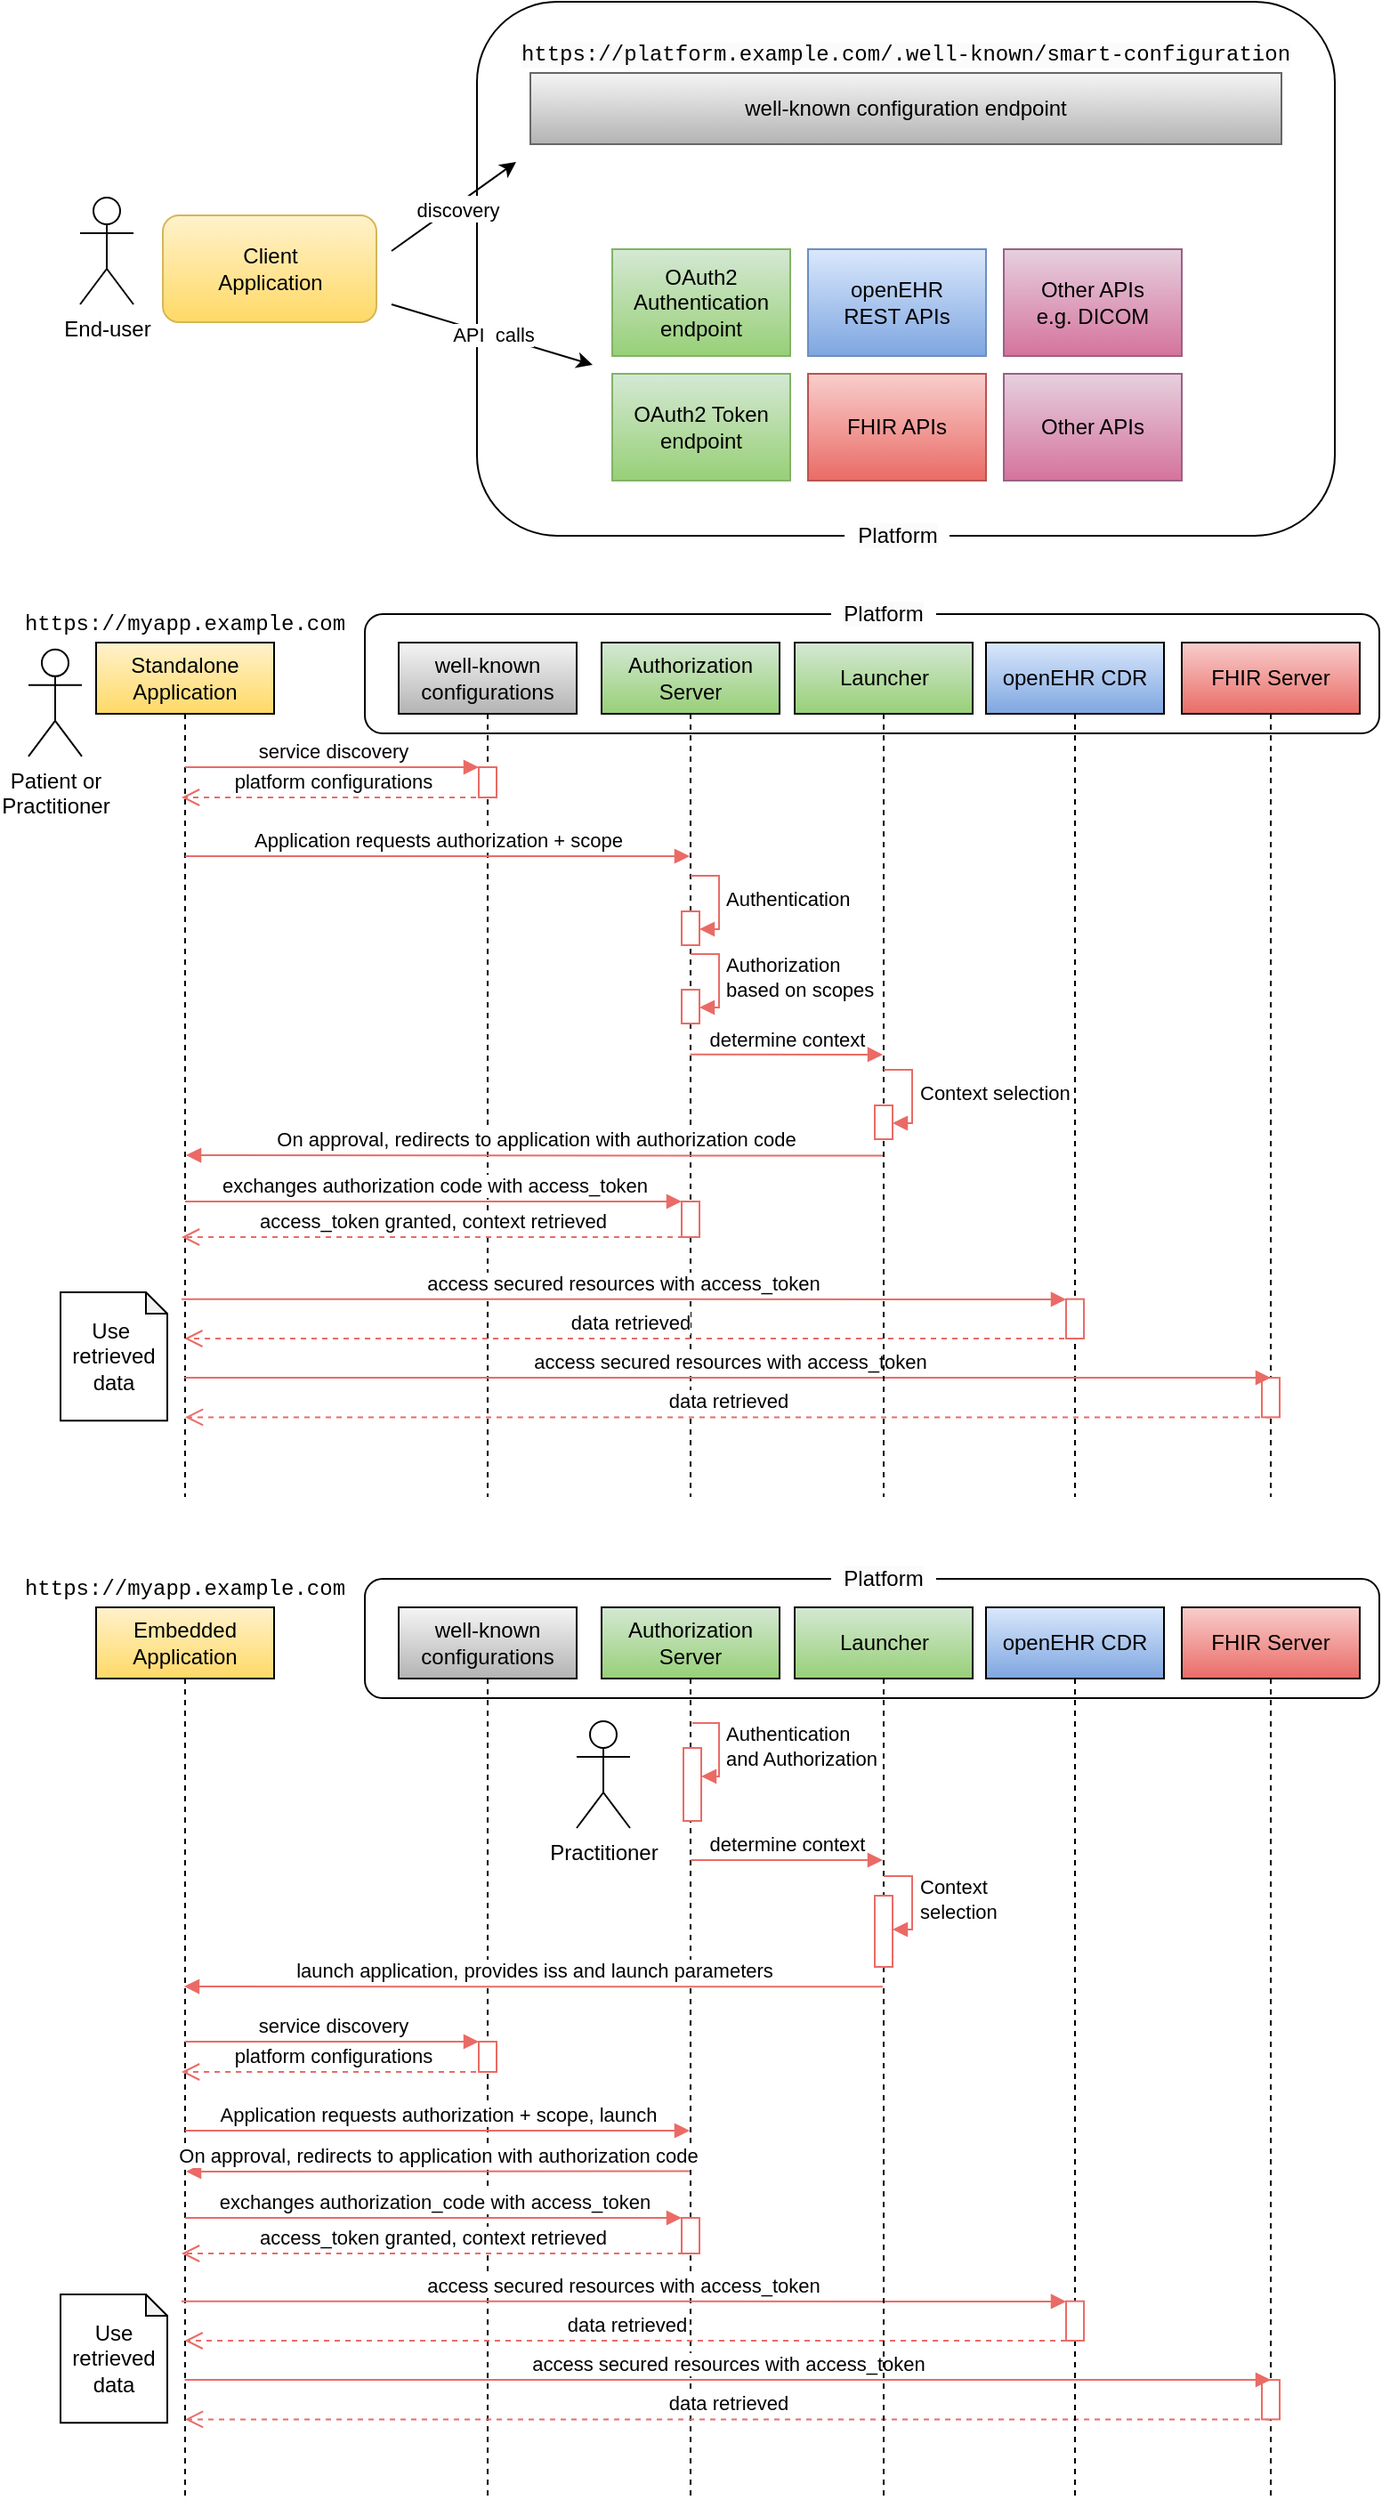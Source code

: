 <mxfile version="21.7.2" type="device">
  <diagram name="Page-1" id="XdvIAn57-_689c5Hdki8">
    <mxGraphModel dx="2514" dy="-287" grid="1" gridSize="10" guides="1" tooltips="1" connect="1" arrows="1" fold="1" page="1" pageScale="1" pageWidth="827" pageHeight="1169" math="0" shadow="0">
      <root>
        <mxCell id="0" />
        <mxCell id="1" parent="0" />
        <mxCell id="MBmwVzhJ8w88I9G6rSCE-152" value="" style="group" parent="1" vertex="1" connectable="0">
          <mxGeometry x="-764" y="1174" width="710" height="310" as="geometry" />
        </mxCell>
        <mxCell id="0k-dg6fjW61bZxb_feIU-2" value="" style="rounded=1;whiteSpace=wrap;html=1;align=right;" parent="MBmwVzhJ8w88I9G6rSCE-152" vertex="1">
          <mxGeometry x="228" width="482" height="300" as="geometry" />
        </mxCell>
        <mxCell id="0k-dg6fjW61bZxb_feIU-3" value="Client &lt;br&gt;Application" style="rounded=1;whiteSpace=wrap;html=1;fillColor=#fff2cc;gradientColor=#ffd966;strokeColor=#d6b656;" parent="MBmwVzhJ8w88I9G6rSCE-152" vertex="1">
          <mxGeometry x="51.5" y="120" width="120" height="60" as="geometry" />
        </mxCell>
        <mxCell id="0k-dg6fjW61bZxb_feIU-4" value="End-user" style="shape=umlActor;verticalLabelPosition=bottom;verticalAlign=top;html=1;outlineConnect=0;" parent="MBmwVzhJ8w88I9G6rSCE-152" vertex="1">
          <mxGeometry x="5" y="110" width="30" height="60" as="geometry" />
        </mxCell>
        <mxCell id="0k-dg6fjW61bZxb_feIU-5" value="well-known configuration endpoint" style="rounded=0;whiteSpace=wrap;html=1;fillColor=#f5f5f5;gradientColor=#b3b3b3;strokeColor=#666666;" parent="MBmwVzhJ8w88I9G6rSCE-152" vertex="1">
          <mxGeometry x="258" y="40" width="422" height="40" as="geometry" />
        </mxCell>
        <mxCell id="0k-dg6fjW61bZxb_feIU-6" value="&lt;div&gt;&lt;span style=&quot;color: rgb(0, 0, 0); font-size: 12px; font-style: normal; font-variant-ligatures: normal; font-variant-caps: normal; font-weight: 400; letter-spacing: normal; orphans: 2; text-align: center; text-indent: 0px; text-transform: none; widows: 2; word-spacing: 0px; -webkit-text-stroke-width: 0px; background-color: rgb(251, 251, 251); text-decoration-thickness: initial; text-decoration-style: initial; text-decoration-color: initial; float: none; display: inline !important;&quot;&gt;https://platform.example.com/.well-known/smart-configuration&lt;/span&gt;&lt;/div&gt;" style="text;html=1;strokeColor=none;fillColor=none;align=center;verticalAlign=middle;whiteSpace=wrap;rounded=0;fontFamily=Courier New;" parent="MBmwVzhJ8w88I9G6rSCE-152" vertex="1">
          <mxGeometry x="238" y="20" width="462" height="20" as="geometry" />
        </mxCell>
        <mxCell id="0k-dg6fjW61bZxb_feIU-14" value="" style="endArrow=classic;html=1;rounded=0;" parent="MBmwVzhJ8w88I9G6rSCE-152" edge="1">
          <mxGeometry relative="1" as="geometry">
            <mxPoint x="180" y="140" as="sourcePoint" />
            <mxPoint x="250" y="90" as="targetPoint" />
          </mxGeometry>
        </mxCell>
        <mxCell id="0k-dg6fjW61bZxb_feIU-15" value="Label" style="edgeLabel;resizable=0;html=1;align=center;verticalAlign=middle;" parent="0k-dg6fjW61bZxb_feIU-14" connectable="0" vertex="1">
          <mxGeometry relative="1" as="geometry" />
        </mxCell>
        <mxCell id="0k-dg6fjW61bZxb_feIU-16" value="discovery" style="edgeLabel;html=1;align=center;verticalAlign=middle;resizable=0;points=[];" parent="0k-dg6fjW61bZxb_feIU-14" vertex="1" connectable="0">
          <mxGeometry x="0.013" y="-3" relative="1" as="geometry">
            <mxPoint as="offset" />
          </mxGeometry>
        </mxCell>
        <mxCell id="0k-dg6fjW61bZxb_feIU-17" value="" style="endArrow=classic;html=1;rounded=0;" parent="MBmwVzhJ8w88I9G6rSCE-152" edge="1">
          <mxGeometry relative="1" as="geometry">
            <mxPoint x="180" y="170" as="sourcePoint" />
            <mxPoint x="293" y="204" as="targetPoint" />
          </mxGeometry>
        </mxCell>
        <mxCell id="0k-dg6fjW61bZxb_feIU-18" value="API&amp;nbsp; calls" style="edgeLabel;resizable=0;html=1;align=center;verticalAlign=middle;" parent="0k-dg6fjW61bZxb_feIU-17" connectable="0" vertex="1">
          <mxGeometry relative="1" as="geometry" />
        </mxCell>
        <mxCell id="0k-dg6fjW61bZxb_feIU-19" value="&lt;span style=&quot;color: rgb(0, 0, 0); font-family: Helvetica; font-size: 12px; font-style: normal; font-variant-ligatures: normal; font-variant-caps: normal; font-weight: 400; letter-spacing: normal; orphans: 2; text-align: right; text-indent: 0px; text-transform: none; widows: 2; word-spacing: 0px; -webkit-text-stroke-width: 0px; background-color: rgb(251, 251, 251); text-decoration-thickness: initial; text-decoration-style: initial; text-decoration-color: initial; float: none; display: inline !important;&quot;&gt;Platform&lt;/span&gt;" style="text;html=1;strokeColor=none;fillColor=default;align=center;verticalAlign=middle;whiteSpace=wrap;rounded=0;" parent="MBmwVzhJ8w88I9G6rSCE-152" vertex="1">
          <mxGeometry x="434.5" y="290" width="59" height="20" as="geometry" />
        </mxCell>
        <mxCell id="0k-dg6fjW61bZxb_feIU-7" value="" style="group" parent="MBmwVzhJ8w88I9G6rSCE-152" vertex="1" connectable="0">
          <mxGeometry x="304" y="139" width="320" height="130" as="geometry" />
        </mxCell>
        <mxCell id="0k-dg6fjW61bZxb_feIU-8" value="OAuth2 Token endpoint" style="rounded=0;whiteSpace=wrap;html=1;fillColor=#d5e8d4;gradientColor=#97d077;strokeColor=#82b366;" parent="0k-dg6fjW61bZxb_feIU-7" vertex="1">
          <mxGeometry y="70" width="100" height="60" as="geometry" />
        </mxCell>
        <mxCell id="0k-dg6fjW61bZxb_feIU-9" value="OAuth2 Authentication endpoint" style="rounded=0;whiteSpace=wrap;html=1;fillColor=#d5e8d4;gradientColor=#97d077;strokeColor=#82b366;" parent="0k-dg6fjW61bZxb_feIU-7" vertex="1">
          <mxGeometry width="100" height="60" as="geometry" />
        </mxCell>
        <mxCell id="0k-dg6fjW61bZxb_feIU-10" value="openEHR &lt;br&gt;REST APIs" style="rounded=0;whiteSpace=wrap;html=1;fillColor=#dae8fc;gradientColor=#7ea6e0;strokeColor=#6c8ebf;" parent="0k-dg6fjW61bZxb_feIU-7" vertex="1">
          <mxGeometry x="110" width="100" height="60" as="geometry" />
        </mxCell>
        <mxCell id="0k-dg6fjW61bZxb_feIU-11" value="FHIR APIs" style="rounded=0;whiteSpace=wrap;html=1;fillColor=#f8cecc;gradientColor=#ea6b66;strokeColor=#b85450;" parent="0k-dg6fjW61bZxb_feIU-7" vertex="1">
          <mxGeometry x="110" y="70" width="100" height="60" as="geometry" />
        </mxCell>
        <mxCell id="0k-dg6fjW61bZxb_feIU-12" value="Other APIs" style="rounded=0;whiteSpace=wrap;html=1;fillColor=#e6d0de;gradientColor=#d5739d;strokeColor=#996185;" parent="0k-dg6fjW61bZxb_feIU-7" vertex="1">
          <mxGeometry x="220" y="70" width="100" height="60" as="geometry" />
        </mxCell>
        <mxCell id="0k-dg6fjW61bZxb_feIU-13" value="Other APIs &lt;br&gt;e.g. DICOM" style="rounded=0;whiteSpace=wrap;html=1;fillColor=#e6d0de;gradientColor=#d5739d;strokeColor=#996185;" parent="0k-dg6fjW61bZxb_feIU-7" vertex="1">
          <mxGeometry x="220" width="100" height="60" as="geometry" />
        </mxCell>
        <mxCell id="MBmwVzhJ8w88I9G6rSCE-36" value="" style="rounded=1;whiteSpace=wrap;html=1;align=right;" parent="1" vertex="1">
          <mxGeometry x="-599" y="1518" width="570" height="67" as="geometry" />
        </mxCell>
        <mxCell id="MBmwVzhJ8w88I9G6rSCE-1" value="Standalone Application" style="shape=umlLifeline;perimeter=lifelinePerimeter;whiteSpace=wrap;html=1;container=1;dropTarget=0;collapsible=0;recursiveResize=0;outlineConnect=0;portConstraint=eastwest;newEdgeStyle={&quot;edgeStyle&quot;:&quot;elbowEdgeStyle&quot;,&quot;elbow&quot;:&quot;vertical&quot;,&quot;curved&quot;:0,&quot;rounded&quot;:0};fillColor=#fff2cc;gradientColor=#ffd966;strokeColor=#000000;" parent="1" vertex="1">
          <mxGeometry x="-750" y="1534" width="100" height="480" as="geometry" />
        </mxCell>
        <mxCell id="MBmwVzhJ8w88I9G6rSCE-2" value="well-known configurations" style="shape=umlLifeline;perimeter=lifelinePerimeter;whiteSpace=wrap;html=1;container=1;dropTarget=0;collapsible=0;recursiveResize=0;outlineConnect=0;portConstraint=eastwest;newEdgeStyle={&quot;edgeStyle&quot;:&quot;elbowEdgeStyle&quot;,&quot;elbow&quot;:&quot;vertical&quot;,&quot;curved&quot;:0,&quot;rounded&quot;:0};fillColor=#f5f5f5;gradientColor=#b3b3b3;strokeColor=#000000;" parent="1" vertex="1">
          <mxGeometry x="-580" y="1534" width="100" height="480" as="geometry" />
        </mxCell>
        <mxCell id="MBmwVzhJ8w88I9G6rSCE-3" value="" style="html=1;points=[];perimeter=orthogonalPerimeter;outlineConnect=0;targetShapes=umlLifeline;portConstraint=eastwest;newEdgeStyle={&quot;edgeStyle&quot;:&quot;elbowEdgeStyle&quot;,&quot;elbow&quot;:&quot;vertical&quot;,&quot;curved&quot;:0,&quot;rounded&quot;:0};strokeColor=#EA6B66;" parent="MBmwVzhJ8w88I9G6rSCE-2" vertex="1">
          <mxGeometry x="45" y="70" width="10" height="17" as="geometry" />
        </mxCell>
        <mxCell id="MBmwVzhJ8w88I9G6rSCE-4" value="service discovery" style="html=1;verticalAlign=bottom;endArrow=block;edgeStyle=elbowEdgeStyle;elbow=vertical;curved=0;rounded=0;strokeColor=#EA6B66;" parent="1" target="MBmwVzhJ8w88I9G6rSCE-3" edge="1">
          <mxGeometry relative="1" as="geometry">
            <mxPoint x="-700" y="1604" as="sourcePoint" />
          </mxGeometry>
        </mxCell>
        <mxCell id="MBmwVzhJ8w88I9G6rSCE-5" value="platform configurations" style="html=1;verticalAlign=bottom;endArrow=open;dashed=1;endSize=8;edgeStyle=elbowEdgeStyle;elbow=vertical;curved=0;rounded=0;entryX=0.54;entryY=0.293;entryDx=0;entryDy=0;entryPerimeter=0;strokeColor=#EA6B66;" parent="1" source="MBmwVzhJ8w88I9G6rSCE-2" edge="1">
          <mxGeometry x="0.006" relative="1" as="geometry">
            <mxPoint x="-702" y="1620.92" as="targetPoint" />
            <mxPoint x="-541" y="1620.82" as="sourcePoint" />
            <mxPoint as="offset" />
          </mxGeometry>
        </mxCell>
        <mxCell id="MBmwVzhJ8w88I9G6rSCE-7" value="https://myapp.example.com" style="text;html=1;strokeColor=none;fillColor=none;align=center;verticalAlign=middle;whiteSpace=wrap;rounded=0;fontFamily=Courier New;" parent="1" vertex="1">
          <mxGeometry x="-800" y="1514" width="200" height="20" as="geometry" />
        </mxCell>
        <mxCell id="MBmwVzhJ8w88I9G6rSCE-8" value="Patient or &lt;br&gt;Practitioner" style="shape=umlActor;verticalLabelPosition=bottom;verticalAlign=top;html=1;" parent="1" vertex="1">
          <mxGeometry x="-788" y="1537.91" width="30" height="60" as="geometry" />
        </mxCell>
        <mxCell id="MBmwVzhJ8w88I9G6rSCE-9" value="Authorization Server" style="shape=umlLifeline;perimeter=lifelinePerimeter;whiteSpace=wrap;html=1;container=1;dropTarget=0;collapsible=0;recursiveResize=0;outlineConnect=0;portConstraint=eastwest;newEdgeStyle={&quot;edgeStyle&quot;:&quot;elbowEdgeStyle&quot;,&quot;elbow&quot;:&quot;vertical&quot;,&quot;curved&quot;:0,&quot;rounded&quot;:0};fillColor=#d5e8d4;gradientColor=#97d077;strokeColor=#000000;" parent="1" vertex="1">
          <mxGeometry x="-466" y="1534" width="100" height="480" as="geometry" />
        </mxCell>
        <mxCell id="MBmwVzhJ8w88I9G6rSCE-22" value="" style="html=1;points=[];perimeter=orthogonalPerimeter;outlineConnect=0;targetShapes=umlLifeline;portConstraint=eastwest;newEdgeStyle={&quot;edgeStyle&quot;:&quot;elbowEdgeStyle&quot;,&quot;elbow&quot;:&quot;vertical&quot;,&quot;curved&quot;:0,&quot;rounded&quot;:0};strokeColor=#EA6B66;" parent="MBmwVzhJ8w88I9G6rSCE-9" vertex="1">
          <mxGeometry x="45" y="314" width="10" height="20" as="geometry" />
        </mxCell>
        <mxCell id="MBmwVzhJ8w88I9G6rSCE-33" value="data retrieved" style="html=1;verticalAlign=bottom;endArrow=open;dashed=1;endSize=8;edgeStyle=elbowEdgeStyle;elbow=vertical;curved=0;rounded=0;strokeColor=#EA6B66;" parent="MBmwVzhJ8w88I9G6rSCE-9" source="MBmwVzhJ8w88I9G6rSCE-31" edge="1">
          <mxGeometry relative="1" as="geometry">
            <mxPoint x="-234" y="435" as="targetPoint" />
            <Array as="points">
              <mxPoint x="-210" y="435.2" />
            </Array>
          </mxGeometry>
        </mxCell>
        <mxCell id="sW2g0mB8Kt0BhFO1IA06-6" value="" style="html=1;points=[[0,0,0,0,5],[0,1,0,0,-5],[1,0,0,0,5],[1,1,0,0,-5]];perimeter=orthogonalPerimeter;outlineConnect=0;targetShapes=umlLifeline;portConstraint=eastwest;newEdgeStyle={&quot;curved&quot;:0,&quot;rounded&quot;:0};strokeColor=#EA6B66;" vertex="1" parent="MBmwVzhJ8w88I9G6rSCE-9">
          <mxGeometry x="45" y="151" width="10" height="19" as="geometry" />
        </mxCell>
        <mxCell id="sW2g0mB8Kt0BhFO1IA06-7" value="Authentication" style="html=1;align=left;spacingLeft=2;endArrow=block;rounded=0;edgeStyle=orthogonalEdgeStyle;curved=0;rounded=0;strokeColor=#EA6B66;" edge="1" target="sW2g0mB8Kt0BhFO1IA06-6" parent="MBmwVzhJ8w88I9G6rSCE-9">
          <mxGeometry relative="1" as="geometry">
            <mxPoint x="50" y="131" as="sourcePoint" />
            <Array as="points">
              <mxPoint x="66" y="131" />
              <mxPoint x="66" y="161" />
            </Array>
          </mxGeometry>
        </mxCell>
        <mxCell id="sW2g0mB8Kt0BhFO1IA06-8" value="" style="html=1;points=[[0,0,0,0,5],[0,1,0,0,-5],[1,0,0,0,5],[1,1,0,0,-5]];perimeter=orthogonalPerimeter;outlineConnect=0;targetShapes=umlLifeline;portConstraint=eastwest;newEdgeStyle={&quot;curved&quot;:0,&quot;rounded&quot;:0};strokeColor=#EA6B66;" vertex="1" parent="MBmwVzhJ8w88I9G6rSCE-9">
          <mxGeometry x="45" y="195" width="10" height="19" as="geometry" />
        </mxCell>
        <mxCell id="sW2g0mB8Kt0BhFO1IA06-9" value="Authorization&amp;nbsp;&lt;br&gt;based on scopes" style="html=1;align=left;spacingLeft=2;endArrow=block;rounded=0;edgeStyle=orthogonalEdgeStyle;curved=0;rounded=0;strokeColor=#EA6B66;" edge="1" target="sW2g0mB8Kt0BhFO1IA06-8" parent="MBmwVzhJ8w88I9G6rSCE-9">
          <mxGeometry relative="1" as="geometry">
            <mxPoint x="50" y="175" as="sourcePoint" />
            <Array as="points">
              <mxPoint x="66" y="175" />
              <mxPoint x="66" y="205" />
            </Array>
          </mxGeometry>
        </mxCell>
        <mxCell id="MBmwVzhJ8w88I9G6rSCE-15" value="Application requests authorization + scope" style="html=1;verticalAlign=bottom;endArrow=block;edgeStyle=elbowEdgeStyle;elbow=vertical;curved=0;rounded=0;strokeColor=#EA6B66;" parent="1" target="MBmwVzhJ8w88I9G6rSCE-9" edge="1">
          <mxGeometry x="-0.0" width="80" relative="1" as="geometry">
            <mxPoint x="-700" y="1654" as="sourcePoint" />
            <mxPoint x="-420" y="1654" as="targetPoint" />
            <mxPoint as="offset" />
          </mxGeometry>
        </mxCell>
        <mxCell id="MBmwVzhJ8w88I9G6rSCE-16" value="On approval, redirects to application with authorization code" style="html=1;verticalAlign=bottom;endArrow=block;edgeStyle=elbowEdgeStyle;elbow=vertical;curved=0;rounded=0;strokeColor=#EA6B66;" parent="1" edge="1">
          <mxGeometry x="-0.001" width="80" relative="1" as="geometry">
            <mxPoint x="-308" y="1822.31" as="sourcePoint" />
            <mxPoint x="-699.476" y="1821.995" as="targetPoint" />
            <mxPoint as="offset" />
          </mxGeometry>
        </mxCell>
        <mxCell id="MBmwVzhJ8w88I9G6rSCE-23" value="exchanges authorization code with access_token" style="html=1;verticalAlign=bottom;endArrow=block;edgeStyle=elbowEdgeStyle;elbow=vertical;curved=0;rounded=0;strokeColor=#EA6B66;" parent="1" target="MBmwVzhJ8w88I9G6rSCE-22" edge="1">
          <mxGeometry relative="1" as="geometry">
            <mxPoint x="-700" y="1848" as="sourcePoint" />
          </mxGeometry>
        </mxCell>
        <mxCell id="MBmwVzhJ8w88I9G6rSCE-24" value="access_token granted, context retrieved" style="html=1;verticalAlign=bottom;endArrow=open;dashed=1;endSize=8;edgeStyle=elbowEdgeStyle;elbow=vertical;curved=0;rounded=0;strokeColor=#EA6B66;" parent="1" edge="1">
          <mxGeometry x="0.001" relative="1" as="geometry">
            <mxPoint x="-702" y="1868" as="targetPoint" />
            <mxPoint x="-420" y="1868" as="sourcePoint" />
            <Array as="points" />
            <mxPoint as="offset" />
          </mxGeometry>
        </mxCell>
        <mxCell id="MBmwVzhJ8w88I9G6rSCE-25" value="openEHR CDR" style="shape=umlLifeline;perimeter=lifelinePerimeter;whiteSpace=wrap;html=1;container=1;dropTarget=0;collapsible=0;recursiveResize=0;outlineConnect=0;portConstraint=eastwest;newEdgeStyle={&quot;edgeStyle&quot;:&quot;elbowEdgeStyle&quot;,&quot;elbow&quot;:&quot;vertical&quot;,&quot;curved&quot;:0,&quot;rounded&quot;:0};fillColor=#dae8fc;gradientColor=#7ea6e0;strokeColor=#000000;" parent="1" vertex="1">
          <mxGeometry x="-250" y="1534" width="100" height="480" as="geometry" />
        </mxCell>
        <mxCell id="MBmwVzhJ8w88I9G6rSCE-28" value="" style="html=1;points=[];perimeter=orthogonalPerimeter;outlineConnect=0;targetShapes=umlLifeline;portConstraint=eastwest;newEdgeStyle={&quot;edgeStyle&quot;:&quot;elbowEdgeStyle&quot;,&quot;elbow&quot;:&quot;vertical&quot;,&quot;curved&quot;:0,&quot;rounded&quot;:0};strokeColor=#EA6B66;" parent="MBmwVzhJ8w88I9G6rSCE-25" vertex="1">
          <mxGeometry x="45" y="368.83" width="10" height="22.17" as="geometry" />
        </mxCell>
        <mxCell id="MBmwVzhJ8w88I9G6rSCE-27" value="FHIR Server" style="shape=umlLifeline;perimeter=lifelinePerimeter;whiteSpace=wrap;html=1;container=1;dropTarget=0;collapsible=0;recursiveResize=0;outlineConnect=0;portConstraint=eastwest;newEdgeStyle={&quot;edgeStyle&quot;:&quot;elbowEdgeStyle&quot;,&quot;elbow&quot;:&quot;vertical&quot;,&quot;curved&quot;:0,&quot;rounded&quot;:0};fillColor=#f8cecc;gradientColor=#ea6b66;strokeColor=#000000;" parent="1" vertex="1">
          <mxGeometry x="-140" y="1534" width="100" height="480" as="geometry" />
        </mxCell>
        <mxCell id="MBmwVzhJ8w88I9G6rSCE-31" value="" style="html=1;points=[];perimeter=orthogonalPerimeter;outlineConnect=0;targetShapes=umlLifeline;portConstraint=eastwest;newEdgeStyle={&quot;edgeStyle&quot;:&quot;elbowEdgeStyle&quot;,&quot;elbow&quot;:&quot;vertical&quot;,&quot;curved&quot;:0,&quot;rounded&quot;:0};strokeColor=#EA6B66;" parent="MBmwVzhJ8w88I9G6rSCE-27" vertex="1">
          <mxGeometry x="45" y="413.03" width="10" height="22.17" as="geometry" />
        </mxCell>
        <mxCell id="MBmwVzhJ8w88I9G6rSCE-29" value="access secured resources with access_token" style="html=1;verticalAlign=bottom;endArrow=block;edgeStyle=elbowEdgeStyle;elbow=vertical;curved=0;rounded=0;strokeColor=#EA6B66;" parent="1" target="MBmwVzhJ8w88I9G6rSCE-28" edge="1">
          <mxGeometry relative="1" as="geometry">
            <mxPoint x="-702" y="1902.83" as="sourcePoint" />
          </mxGeometry>
        </mxCell>
        <mxCell id="MBmwVzhJ8w88I9G6rSCE-30" value="data retrieved" style="html=1;verticalAlign=bottom;endArrow=open;dashed=1;endSize=8;edgeStyle=elbowEdgeStyle;elbow=vertical;curved=0;rounded=0;strokeColor=#EA6B66;" parent="1" source="MBmwVzhJ8w88I9G6rSCE-28" edge="1">
          <mxGeometry relative="1" as="geometry">
            <mxPoint x="-700.333" y="1925" as="targetPoint" />
            <Array as="points">
              <mxPoint x="-640" y="1925" />
            </Array>
          </mxGeometry>
        </mxCell>
        <mxCell id="MBmwVzhJ8w88I9G6rSCE-34" value="Use&amp;nbsp; retrieved data" style="shape=note;whiteSpace=wrap;html=1;backgroundOutline=1;darkOpacity=0.05;size=12;" parent="1" vertex="1">
          <mxGeometry x="-770" y="1899" width="60" height="72.17" as="geometry" />
        </mxCell>
        <mxCell id="MBmwVzhJ8w88I9G6rSCE-37" value="&lt;span style=&quot;color: rgb(0, 0, 0); font-family: Helvetica; font-size: 12px; font-style: normal; font-variant-ligatures: normal; font-variant-caps: normal; font-weight: 400; letter-spacing: normal; orphans: 2; text-align: right; text-indent: 0px; text-transform: none; widows: 2; word-spacing: 0px; -webkit-text-stroke-width: 0px; background-color: rgb(251, 251, 251); text-decoration-thickness: initial; text-decoration-style: initial; text-decoration-color: initial; float: none; display: inline !important;&quot;&gt;Platform&lt;/span&gt;" style="text;html=1;strokeColor=none;fillColor=default;align=center;verticalAlign=middle;whiteSpace=wrap;rounded=0;" parent="1" vertex="1">
          <mxGeometry x="-337" y="1508" width="59" height="20" as="geometry" />
        </mxCell>
        <mxCell id="MBmwVzhJ8w88I9G6rSCE-32" value="access secured resources with access_token" style="html=1;verticalAlign=bottom;endArrow=block;edgeStyle=elbowEdgeStyle;elbow=vertical;curved=0;rounded=0;strokeColor=#EA6B66;" parent="1" target="MBmwVzhJ8w88I9G6rSCE-31" edge="1">
          <mxGeometry x="0.002" relative="1" as="geometry">
            <mxPoint x="-700.333" y="1947" as="sourcePoint" />
            <Array as="points">
              <mxPoint x="-690" y="1947" />
            </Array>
            <mxPoint as="offset" />
          </mxGeometry>
        </mxCell>
        <mxCell id="MBmwVzhJ8w88I9G6rSCE-119" value="Launcher" style="shape=umlLifeline;perimeter=lifelinePerimeter;whiteSpace=wrap;html=1;container=1;dropTarget=0;collapsible=0;recursiveResize=0;outlineConnect=0;portConstraint=eastwest;newEdgeStyle={&quot;edgeStyle&quot;:&quot;elbowEdgeStyle&quot;,&quot;elbow&quot;:&quot;vertical&quot;,&quot;curved&quot;:0,&quot;rounded&quot;:0};fillColor=#d5e8d4;gradientColor=#97d077;strokeColor=#000000;" parent="1" vertex="1">
          <mxGeometry x="-357.5" y="1534" width="100" height="480" as="geometry" />
        </mxCell>
        <mxCell id="MBmwVzhJ8w88I9G6rSCE-121" value="data retrieved" style="html=1;verticalAlign=bottom;endArrow=open;dashed=1;endSize=8;edgeStyle=elbowEdgeStyle;elbow=vertical;curved=0;rounded=0;strokeColor=#EA6B66;" parent="MBmwVzhJ8w88I9G6rSCE-119" edge="1">
          <mxGeometry relative="1" as="geometry">
            <mxPoint x="-234" y="364" as="targetPoint" />
            <Array as="points">
              <mxPoint x="-210" y="364.2" />
            </Array>
          </mxGeometry>
        </mxCell>
        <mxCell id="sW2g0mB8Kt0BhFO1IA06-10" value="" style="html=1;points=[[0,0,0,0,5],[0,1,0,0,-5],[1,0,0,0,5],[1,1,0,0,-5]];perimeter=orthogonalPerimeter;outlineConnect=0;targetShapes=umlLifeline;portConstraint=eastwest;newEdgeStyle={&quot;curved&quot;:0,&quot;rounded&quot;:0};strokeColor=#EA6B66;" vertex="1" parent="MBmwVzhJ8w88I9G6rSCE-119">
          <mxGeometry x="45" y="260" width="10" height="19" as="geometry" />
        </mxCell>
        <mxCell id="sW2g0mB8Kt0BhFO1IA06-11" value="Context selection" style="html=1;align=left;spacingLeft=2;endArrow=block;rounded=0;edgeStyle=orthogonalEdgeStyle;curved=0;rounded=0;strokeColor=#EA6B66;" edge="1" target="sW2g0mB8Kt0BhFO1IA06-10" parent="MBmwVzhJ8w88I9G6rSCE-119">
          <mxGeometry relative="1" as="geometry">
            <mxPoint x="50" y="240" as="sourcePoint" />
            <Array as="points">
              <mxPoint x="66" y="240" />
              <mxPoint x="66" y="270" />
            </Array>
          </mxGeometry>
        </mxCell>
        <mxCell id="sW2g0mB8Kt0BhFO1IA06-12" value="determine context" style="html=1;verticalAlign=bottom;endArrow=block;edgeStyle=elbowEdgeStyle;elbow=vertical;curved=0;rounded=0;strokeColor=#EA6B66;" edge="1" parent="1">
          <mxGeometry x="-0.0" width="80" relative="1" as="geometry">
            <mxPoint x="-416.19" y="1765.414" as="sourcePoint" />
            <mxPoint x="-308" y="1765.414" as="targetPoint" />
            <mxPoint as="offset" />
          </mxGeometry>
        </mxCell>
        <mxCell id="MBmwVzhJ8w88I9G6rSCE-124" value="" style="rounded=1;whiteSpace=wrap;html=1;align=right;" parent="1" vertex="1">
          <mxGeometry x="-599" y="2060" width="570" height="67" as="geometry" />
        </mxCell>
        <mxCell id="MBmwVzhJ8w88I9G6rSCE-125" value="Embedded Application" style="shape=umlLifeline;perimeter=lifelinePerimeter;whiteSpace=wrap;html=1;container=1;dropTarget=0;collapsible=0;recursiveResize=0;outlineConnect=0;portConstraint=eastwest;newEdgeStyle={&quot;edgeStyle&quot;:&quot;elbowEdgeStyle&quot;,&quot;elbow&quot;:&quot;vertical&quot;,&quot;curved&quot;:0,&quot;rounded&quot;:0};fillColor=#fff2cc;gradientColor=#ffd966;strokeColor=#000000;" parent="1" vertex="1">
          <mxGeometry x="-750" y="2076" width="100" height="500" as="geometry" />
        </mxCell>
        <mxCell id="MBmwVzhJ8w88I9G6rSCE-126" value="well-known configurations" style="shape=umlLifeline;perimeter=lifelinePerimeter;whiteSpace=wrap;html=1;container=1;dropTarget=0;collapsible=0;recursiveResize=0;outlineConnect=0;portConstraint=eastwest;newEdgeStyle={&quot;edgeStyle&quot;:&quot;elbowEdgeStyle&quot;,&quot;elbow&quot;:&quot;vertical&quot;,&quot;curved&quot;:0,&quot;rounded&quot;:0};fillColor=#f5f5f5;gradientColor=#b3b3b3;strokeColor=#000000;" parent="1" vertex="1">
          <mxGeometry x="-580" y="2076" width="100" height="500" as="geometry" />
        </mxCell>
        <mxCell id="MBmwVzhJ8w88I9G6rSCE-127" value="" style="html=1;points=[];perimeter=orthogonalPerimeter;outlineConnect=0;targetShapes=umlLifeline;portConstraint=eastwest;newEdgeStyle={&quot;edgeStyle&quot;:&quot;elbowEdgeStyle&quot;,&quot;elbow&quot;:&quot;vertical&quot;,&quot;curved&quot;:0,&quot;rounded&quot;:0};strokeColor=#EA6B66;" parent="MBmwVzhJ8w88I9G6rSCE-126" vertex="1">
          <mxGeometry x="45" y="244" width="10" height="17" as="geometry" />
        </mxCell>
        <mxCell id="MBmwVzhJ8w88I9G6rSCE-128" value="service discovery" style="html=1;verticalAlign=bottom;endArrow=block;edgeStyle=elbowEdgeStyle;elbow=vertical;curved=0;rounded=0;strokeColor=#EA6B66;" parent="1" target="MBmwVzhJ8w88I9G6rSCE-127" edge="1">
          <mxGeometry relative="1" as="geometry">
            <mxPoint x="-700" y="2320" as="sourcePoint" />
          </mxGeometry>
        </mxCell>
        <mxCell id="MBmwVzhJ8w88I9G6rSCE-129" value="platform configurations" style="html=1;verticalAlign=bottom;endArrow=open;dashed=1;endSize=8;edgeStyle=elbowEdgeStyle;elbow=vertical;curved=0;rounded=0;entryX=0.54;entryY=0.293;entryDx=0;entryDy=0;entryPerimeter=0;strokeColor=#EA6B66;" parent="1" edge="1">
          <mxGeometry x="0.006" relative="1" as="geometry">
            <mxPoint x="-702" y="2336.92" as="targetPoint" />
            <mxPoint x="-530.5" y="2337" as="sourcePoint" />
            <mxPoint as="offset" />
          </mxGeometry>
        </mxCell>
        <mxCell id="MBmwVzhJ8w88I9G6rSCE-130" value="https://myapp.example.com" style="text;html=1;strokeColor=none;fillColor=none;align=center;verticalAlign=middle;whiteSpace=wrap;rounded=0;fontFamily=Courier New;" parent="1" vertex="1">
          <mxGeometry x="-800" y="2056" width="200" height="20" as="geometry" />
        </mxCell>
        <mxCell id="MBmwVzhJ8w88I9G6rSCE-131" value="Practitioner" style="shape=umlActor;verticalLabelPosition=bottom;verticalAlign=top;html=1;" parent="1" vertex="1">
          <mxGeometry x="-480" y="2140" width="30" height="60" as="geometry" />
        </mxCell>
        <mxCell id="MBmwVzhJ8w88I9G6rSCE-132" value="Authorization Server" style="shape=umlLifeline;perimeter=lifelinePerimeter;whiteSpace=wrap;html=1;container=1;dropTarget=0;collapsible=0;recursiveResize=0;outlineConnect=0;portConstraint=eastwest;newEdgeStyle={&quot;edgeStyle&quot;:&quot;elbowEdgeStyle&quot;,&quot;elbow&quot;:&quot;vertical&quot;,&quot;curved&quot;:0,&quot;rounded&quot;:0};fillColor=#d5e8d4;gradientColor=#97d077;strokeColor=#000000;" parent="1" vertex="1">
          <mxGeometry x="-466" y="2076" width="100" height="500" as="geometry" />
        </mxCell>
        <mxCell id="MBmwVzhJ8w88I9G6rSCE-133" value="" style="html=1;points=[];perimeter=orthogonalPerimeter;outlineConnect=0;targetShapes=umlLifeline;portConstraint=eastwest;newEdgeStyle={&quot;edgeStyle&quot;:&quot;elbowEdgeStyle&quot;,&quot;elbow&quot;:&quot;vertical&quot;,&quot;curved&quot;:0,&quot;rounded&quot;:0};strokeColor=#EA6B66;" parent="MBmwVzhJ8w88I9G6rSCE-132" vertex="1">
          <mxGeometry x="45" y="343" width="10" height="20" as="geometry" />
        </mxCell>
        <mxCell id="MBmwVzhJ8w88I9G6rSCE-134" value="data retrieved" style="html=1;verticalAlign=bottom;endArrow=open;dashed=1;endSize=8;edgeStyle=elbowEdgeStyle;elbow=vertical;curved=0;rounded=0;strokeColor=#EA6B66;" parent="MBmwVzhJ8w88I9G6rSCE-132" source="MBmwVzhJ8w88I9G6rSCE-142" edge="1">
          <mxGeometry relative="1" as="geometry">
            <mxPoint x="-234" y="456" as="targetPoint" />
            <Array as="points">
              <mxPoint x="-210" y="456.2" />
            </Array>
          </mxGeometry>
        </mxCell>
        <mxCell id="sW2g0mB8Kt0BhFO1IA06-26" value="" style="html=1;points=[[0,0,0,0,5],[0,1,0,0,-5],[1,0,0,0,5],[1,1,0,0,-5]];perimeter=orthogonalPerimeter;outlineConnect=0;targetShapes=umlLifeline;portConstraint=eastwest;newEdgeStyle={&quot;curved&quot;:0,&quot;rounded&quot;:0};strokeColor=#EA6B66;" vertex="1" parent="MBmwVzhJ8w88I9G6rSCE-132">
          <mxGeometry x="46" y="79" width="10" height="41" as="geometry" />
        </mxCell>
        <mxCell id="sW2g0mB8Kt0BhFO1IA06-27" value="Authentication &lt;br&gt;and Authorization" style="html=1;align=left;spacingLeft=2;endArrow=block;rounded=0;edgeStyle=orthogonalEdgeStyle;curved=0;rounded=0;strokeColor=#EA6B66;" edge="1" parent="MBmwVzhJ8w88I9G6rSCE-132">
          <mxGeometry relative="1" as="geometry">
            <mxPoint x="51" y="65" as="sourcePoint" />
            <Array as="points">
              <mxPoint x="66" y="65" />
              <mxPoint x="66" y="95" />
            </Array>
            <mxPoint x="56" y="95" as="targetPoint" />
          </mxGeometry>
        </mxCell>
        <mxCell id="MBmwVzhJ8w88I9G6rSCE-135" value="Application requests authorization + scope, launch" style="html=1;verticalAlign=bottom;endArrow=block;edgeStyle=elbowEdgeStyle;elbow=vertical;curved=0;rounded=0;strokeColor=#EA6B66;" parent="1" edge="1">
          <mxGeometry x="-0.0" width="80" relative="1" as="geometry">
            <mxPoint x="-700" y="2370" as="sourcePoint" />
            <mxPoint x="-416.5" y="2369.857" as="targetPoint" />
            <mxPoint as="offset" />
          </mxGeometry>
        </mxCell>
        <mxCell id="MBmwVzhJ8w88I9G6rSCE-136" value="On approval, redirects to application with authorization code" style="html=1;verticalAlign=bottom;endArrow=block;edgeStyle=elbowEdgeStyle;elbow=vertical;curved=0;rounded=0;strokeColor=#EA6B66;" parent="1" edge="1">
          <mxGeometry x="-0.001" width="80" relative="1" as="geometry">
            <mxPoint x="-416.5" y="2392.714" as="sourcePoint" />
            <mxPoint x="-699.476" y="2392.995" as="targetPoint" />
            <mxPoint as="offset" />
          </mxGeometry>
        </mxCell>
        <mxCell id="MBmwVzhJ8w88I9G6rSCE-137" value="exchanges authorization_code with access_token" style="html=1;verticalAlign=bottom;endArrow=block;edgeStyle=elbowEdgeStyle;elbow=vertical;curved=0;rounded=0;strokeColor=#EA6B66;" parent="1" target="MBmwVzhJ8w88I9G6rSCE-133" edge="1">
          <mxGeometry relative="1" as="geometry">
            <mxPoint x="-700" y="2419" as="sourcePoint" />
          </mxGeometry>
        </mxCell>
        <mxCell id="MBmwVzhJ8w88I9G6rSCE-138" value="access_token granted, context retrieved" style="html=1;verticalAlign=bottom;endArrow=open;dashed=1;endSize=8;edgeStyle=elbowEdgeStyle;elbow=vertical;curved=0;rounded=0;strokeColor=#EA6B66;" parent="1" edge="1">
          <mxGeometry x="0.001" relative="1" as="geometry">
            <mxPoint x="-702" y="2439" as="targetPoint" />
            <mxPoint x="-420" y="2439" as="sourcePoint" />
            <Array as="points" />
            <mxPoint as="offset" />
          </mxGeometry>
        </mxCell>
        <mxCell id="MBmwVzhJ8w88I9G6rSCE-139" value="openEHR CDR" style="shape=umlLifeline;perimeter=lifelinePerimeter;whiteSpace=wrap;html=1;container=1;dropTarget=0;collapsible=0;recursiveResize=0;outlineConnect=0;portConstraint=eastwest;newEdgeStyle={&quot;edgeStyle&quot;:&quot;elbowEdgeStyle&quot;,&quot;elbow&quot;:&quot;vertical&quot;,&quot;curved&quot;:0,&quot;rounded&quot;:0};fillColor=#dae8fc;gradientColor=#7ea6e0;strokeColor=#000000;" parent="1" vertex="1">
          <mxGeometry x="-250" y="2076" width="100" height="500" as="geometry" />
        </mxCell>
        <mxCell id="MBmwVzhJ8w88I9G6rSCE-140" value="" style="html=1;points=[];perimeter=orthogonalPerimeter;outlineConnect=0;targetShapes=umlLifeline;portConstraint=eastwest;newEdgeStyle={&quot;edgeStyle&quot;:&quot;elbowEdgeStyle&quot;,&quot;elbow&quot;:&quot;vertical&quot;,&quot;curved&quot;:0,&quot;rounded&quot;:0};strokeColor=#EA6B66;" parent="MBmwVzhJ8w88I9G6rSCE-139" vertex="1">
          <mxGeometry x="45" y="389.83" width="10" height="22.17" as="geometry" />
        </mxCell>
        <mxCell id="MBmwVzhJ8w88I9G6rSCE-141" value="FHIR Server" style="shape=umlLifeline;perimeter=lifelinePerimeter;whiteSpace=wrap;html=1;container=1;dropTarget=0;collapsible=0;recursiveResize=0;outlineConnect=0;portConstraint=eastwest;newEdgeStyle={&quot;edgeStyle&quot;:&quot;elbowEdgeStyle&quot;,&quot;elbow&quot;:&quot;vertical&quot;,&quot;curved&quot;:0,&quot;rounded&quot;:0};fillColor=#f8cecc;gradientColor=#ea6b66;strokeColor=#000000;" parent="1" vertex="1">
          <mxGeometry x="-140" y="2076" width="100" height="500" as="geometry" />
        </mxCell>
        <mxCell id="MBmwVzhJ8w88I9G6rSCE-142" value="" style="html=1;points=[];perimeter=orthogonalPerimeter;outlineConnect=0;targetShapes=umlLifeline;portConstraint=eastwest;newEdgeStyle={&quot;edgeStyle&quot;:&quot;elbowEdgeStyle&quot;,&quot;elbow&quot;:&quot;vertical&quot;,&quot;curved&quot;:0,&quot;rounded&quot;:0};strokeColor=#EA6B66;" parent="MBmwVzhJ8w88I9G6rSCE-141" vertex="1">
          <mxGeometry x="45" y="434.03" width="10" height="22.17" as="geometry" />
        </mxCell>
        <mxCell id="MBmwVzhJ8w88I9G6rSCE-143" value="access secured resources with access_token" style="html=1;verticalAlign=bottom;endArrow=block;edgeStyle=elbowEdgeStyle;elbow=vertical;curved=0;rounded=0;strokeColor=#EA6B66;" parent="1" target="MBmwVzhJ8w88I9G6rSCE-140" edge="1">
          <mxGeometry relative="1" as="geometry">
            <mxPoint x="-702" y="2465.83" as="sourcePoint" />
          </mxGeometry>
        </mxCell>
        <mxCell id="MBmwVzhJ8w88I9G6rSCE-144" value="data retrieved" style="html=1;verticalAlign=bottom;endArrow=open;dashed=1;endSize=8;edgeStyle=elbowEdgeStyle;elbow=vertical;curved=0;rounded=0;strokeColor=#EA6B66;" parent="1" source="MBmwVzhJ8w88I9G6rSCE-140" edge="1">
          <mxGeometry relative="1" as="geometry">
            <mxPoint x="-700.214" y="2488" as="targetPoint" />
            <Array as="points">
              <mxPoint x="-640" y="2488" />
            </Array>
          </mxGeometry>
        </mxCell>
        <mxCell id="MBmwVzhJ8w88I9G6rSCE-145" value="Use retrieved data" style="shape=note;whiteSpace=wrap;html=1;backgroundOutline=1;darkOpacity=0.05;size=12;" parent="1" vertex="1">
          <mxGeometry x="-770" y="2462" width="60" height="72.17" as="geometry" />
        </mxCell>
        <mxCell id="MBmwVzhJ8w88I9G6rSCE-146" value="&lt;span style=&quot;color: rgb(0, 0, 0); font-family: Helvetica; font-size: 12px; font-style: normal; font-variant-ligatures: normal; font-variant-caps: normal; font-weight: 400; letter-spacing: normal; orphans: 2; text-align: right; text-indent: 0px; text-transform: none; widows: 2; word-spacing: 0px; -webkit-text-stroke-width: 0px; background-color: rgb(251, 251, 251); text-decoration-thickness: initial; text-decoration-style: initial; text-decoration-color: initial; float: none; display: inline !important;&quot;&gt;Platform&lt;/span&gt;" style="text;html=1;strokeColor=none;fillColor=default;align=center;verticalAlign=middle;whiteSpace=wrap;rounded=0;" parent="1" vertex="1">
          <mxGeometry x="-337" y="2050" width="59" height="20" as="geometry" />
        </mxCell>
        <mxCell id="MBmwVzhJ8w88I9G6rSCE-147" value="access secured resources with access_token" style="html=1;verticalAlign=bottom;endArrow=block;edgeStyle=elbowEdgeStyle;elbow=vertical;curved=0;rounded=0;strokeColor=#EA6B66;" parent="1" target="MBmwVzhJ8w88I9G6rSCE-142" edge="1">
          <mxGeometry x="0.002" relative="1" as="geometry">
            <mxPoint x="-700.214" y="2510" as="sourcePoint" />
            <Array as="points">
              <mxPoint x="-690" y="2510" />
            </Array>
            <mxPoint as="offset" />
          </mxGeometry>
        </mxCell>
        <mxCell id="MBmwVzhJ8w88I9G6rSCE-148" value="Launcher" style="shape=umlLifeline;perimeter=lifelinePerimeter;whiteSpace=wrap;html=1;container=1;dropTarget=0;collapsible=0;recursiveResize=0;outlineConnect=0;portConstraint=eastwest;newEdgeStyle={&quot;edgeStyle&quot;:&quot;elbowEdgeStyle&quot;,&quot;elbow&quot;:&quot;vertical&quot;,&quot;curved&quot;:0,&quot;rounded&quot;:0};fillColor=#d5e8d4;gradientColor=#97d077;strokeColor=#000000;" parent="1" vertex="1">
          <mxGeometry x="-357.5" y="2076" width="100" height="500" as="geometry" />
        </mxCell>
        <mxCell id="MBmwVzhJ8w88I9G6rSCE-149" value="data retrieved" style="html=1;verticalAlign=bottom;endArrow=open;dashed=1;endSize=8;edgeStyle=elbowEdgeStyle;elbow=vertical;curved=0;rounded=0;strokeColor=#EA6B66;" parent="MBmwVzhJ8w88I9G6rSCE-148" edge="1">
          <mxGeometry relative="1" as="geometry">
            <mxPoint x="-234" y="364" as="targetPoint" />
            <Array as="points">
              <mxPoint x="-210" y="364.2" />
            </Array>
          </mxGeometry>
        </mxCell>
        <mxCell id="sW2g0mB8Kt0BhFO1IA06-22" value="Context &lt;br&gt;selection" style="html=1;align=left;spacingLeft=2;endArrow=block;rounded=0;edgeStyle=orthogonalEdgeStyle;curved=0;rounded=0;strokeColor=#EA6B66;" edge="1" target="sW2g0mB8Kt0BhFO1IA06-23" parent="MBmwVzhJ8w88I9G6rSCE-148">
          <mxGeometry relative="1" as="geometry">
            <mxPoint x="50" y="151" as="sourcePoint" />
            <Array as="points">
              <mxPoint x="66" y="151" />
              <mxPoint x="66" y="181" />
            </Array>
          </mxGeometry>
        </mxCell>
        <mxCell id="sW2g0mB8Kt0BhFO1IA06-23" value="" style="html=1;points=[[0,0,0,0,5],[0,1,0,0,-5],[1,0,0,0,5],[1,1,0,0,-5]];perimeter=orthogonalPerimeter;outlineConnect=0;targetShapes=umlLifeline;portConstraint=eastwest;newEdgeStyle={&quot;curved&quot;:0,&quot;rounded&quot;:0};strokeColor=#EA6B66;" vertex="1" parent="MBmwVzhJ8w88I9G6rSCE-148">
          <mxGeometry x="45" y="162" width="10" height="40" as="geometry" />
        </mxCell>
        <mxCell id="MBmwVzhJ8w88I9G6rSCE-151" value="launch application, provides iss and launch parameters" style="html=1;verticalAlign=bottom;endArrow=block;edgeStyle=elbowEdgeStyle;elbow=vertical;curved=0;rounded=0;exitX=0.495;exitY=0.503;exitDx=0;exitDy=0;exitPerimeter=0;strokeColor=#EA6B66;" parent="1" edge="1">
          <mxGeometry width="80" relative="1" as="geometry">
            <mxPoint x="-308" y="2289.17" as="sourcePoint" />
            <mxPoint x="-700.5" y="2289" as="targetPoint" />
          </mxGeometry>
        </mxCell>
        <mxCell id="sW2g0mB8Kt0BhFO1IA06-19" value="determine context" style="html=1;verticalAlign=bottom;endArrow=block;edgeStyle=elbowEdgeStyle;elbow=vertical;curved=0;rounded=0;strokeColor=#EA6B66;" edge="1" parent="1">
          <mxGeometry x="-0.0" width="80" relative="1" as="geometry">
            <mxPoint x="-415.833" y="2218" as="sourcePoint" />
            <mxPoint x="-308" y="2218" as="targetPoint" />
            <mxPoint as="offset" />
          </mxGeometry>
        </mxCell>
      </root>
    </mxGraphModel>
  </diagram>
</mxfile>
